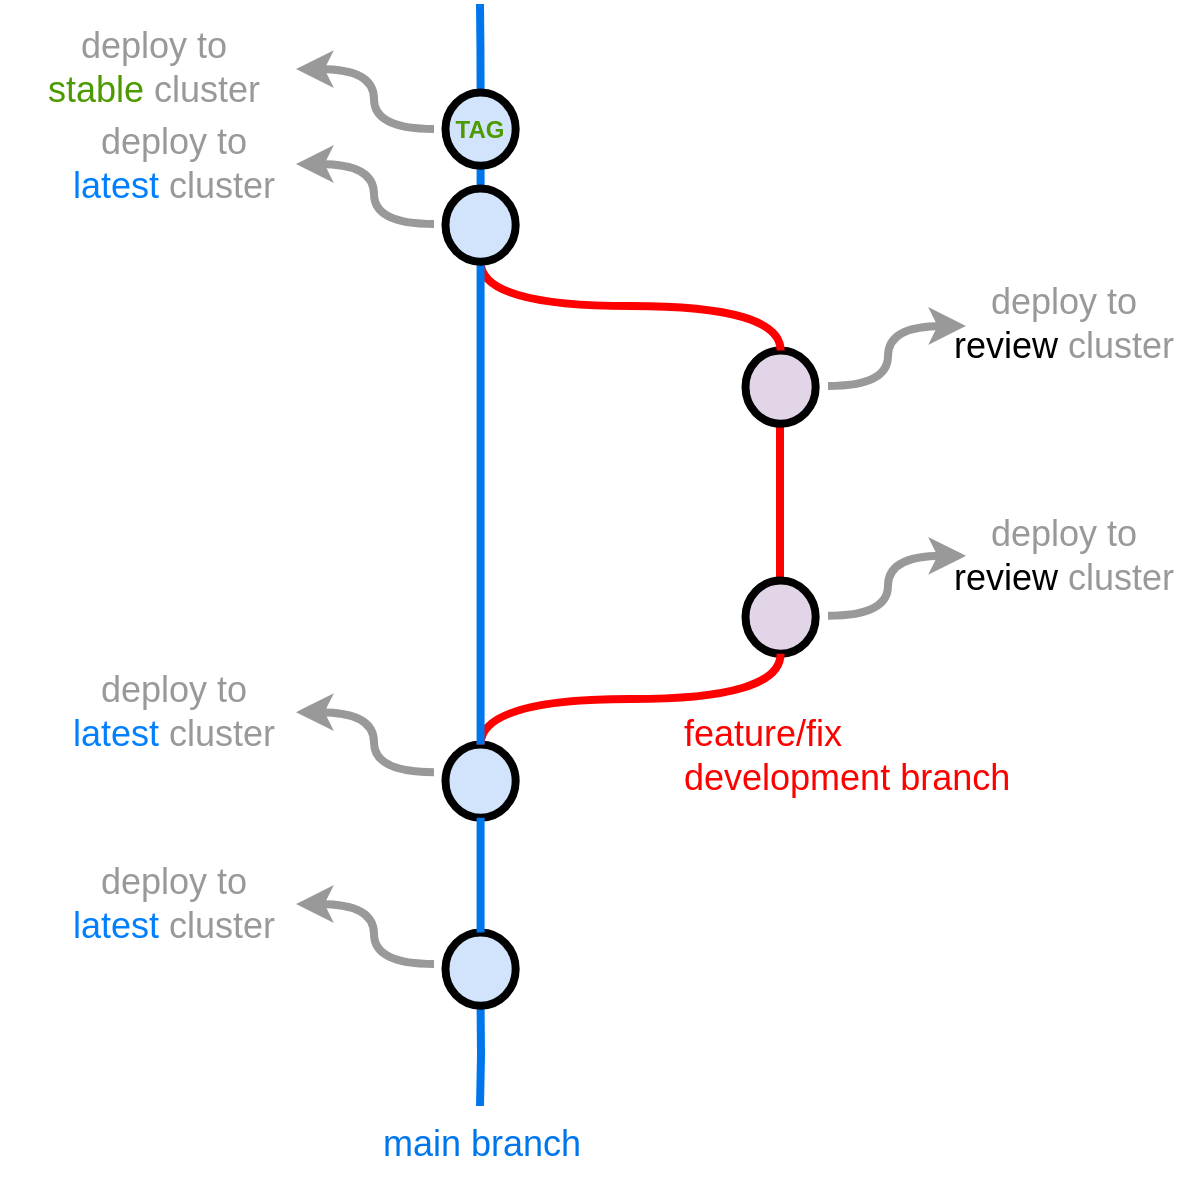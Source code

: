 <mxfile version="20.8.16" type="device"><diagram id="WI9T0HZ2pTsCkuznbFz-" name="Page-1"><mxGraphModel dx="-83" dy="781" grid="1" gridSize="10" guides="1" tooltips="1" connect="1" arrows="1" fold="1" page="1" pageScale="1" pageWidth="1169" pageHeight="827" math="0" shadow="0"><root><mxCell id="0"/><mxCell id="1" parent="0"/><mxCell id="-bOPuHLhmok3vP8kMxmB-167" value="&lt;div&gt;&lt;span&gt;feature/fix development branch&lt;/span&gt;&lt;/div&gt;" style="text;html=1;strokeColor=none;fillColor=none;align=left;verticalAlign=middle;whiteSpace=wrap;overflow=hidden;fontSize=18;fontStyle=0;fontColor=#FF0000;rotation=0;container=0;" parent="1" vertex="1"><mxGeometry x="1632.29" y="416.08" width="167.71" height="60" as="geometry"/></mxCell><mxCell id="-bOPuHLhmok3vP8kMxmB-178" value="&lt;font style=&quot;font-size: 18px&quot;&gt;&lt;font color=&quot;#0076ed&quot; style=&quot;font-size: 18px&quot;&gt;main branch&lt;/font&gt;&lt;br style=&quot;font-size: 18px&quot;&gt;&lt;/font&gt;" style="text;html=1;strokeColor=none;fillColor=none;align=center;verticalAlign=middle;whiteSpace=wrap;overflow=hidden;fontSize=18;fontStyle=0;fontColor=#009900;rotation=0;container=0;" parent="1" vertex="1"><mxGeometry x="1460.52" y="620" width="143.54" height="40" as="geometry"/></mxCell><mxCell id="-bOPuHLhmok3vP8kMxmB-160" value="" style="edgeStyle=orthogonalEdgeStyle;curved=1;rounded=0;orthogonalLoop=1;jettySize=auto;html=1;endArrow=none;endFill=0;strokeWidth=4;fontFamily=Courier New;fontSize=18;strokeColor=#0076ED;startArrow=none;" parent="1" source="K2WvmCvQsUwjhfX-sAT7-8" edge="1"><mxGeometry x="1068" y="222" as="geometry"><mxPoint x="1532" y="70" as="targetPoint"/></mxGeometry></mxCell><mxCell id="-bOPuHLhmok3vP8kMxmB-166" style="edgeStyle=orthogonalEdgeStyle;curved=1;rounded=0;html=1;exitX=1;exitY=0.5;exitPerimeter=0;endArrow=none;endFill=0;jettySize=auto;orthogonalLoop=1;strokeWidth=4;fontSize=18;exitDx=0;exitDy=0;strokeColor=#FF0000;fontColor=#FF0000;" parent="1" edge="1"><mxGeometry x="1126" y="127" as="geometry"><mxPoint x="1682" y="357" as="sourcePoint"/><mxPoint x="1682" y="280" as="targetPoint"/><Array as="points"><mxPoint x="1682" y="280"/></Array></mxGeometry></mxCell><mxCell id="-bOPuHLhmok3vP8kMxmB-161" value="" style="edgeStyle=orthogonalEdgeStyle;rounded=0;html=1;jettySize=auto;orthogonalLoop=1;strokeWidth=4;endArrow=none;endFill=0;strokeColor=#0076ED;fontSize=18;" parent="1" target="-bOPuHLhmok3vP8kMxmB-157" edge="1"><mxGeometry x="1532" y="730" as="geometry"><mxPoint x="1532" y="621" as="sourcePoint"/></mxGeometry></mxCell><mxCell id="-bOPuHLhmok3vP8kMxmB-162" value="" style="verticalLabelPosition=bottom;verticalAlign=top;html=1;strokeWidth=4;shape=mxgraph.flowchart.on-page_reference;plain-purple;gradientColor=none;strokeColor=#000000;rotation=-90;container=0;fontSize=18;" parent="1" vertex="1"><mxGeometry x="1664" y="359" width="36.585" height="35.085" as="geometry"/></mxCell><mxCell id="-bOPuHLhmok3vP8kMxmB-165" value="" style="verticalLabelPosition=bottom;verticalAlign=top;html=1;strokeWidth=4;shape=mxgraph.flowchart.on-page_reference;plain-purple;gradientColor=none;strokeColor=#000000;rotation=-90;container=0;fontSize=18;" parent="1" vertex="1"><mxGeometry x="1664" y="244" width="36.585" height="35.085" as="geometry"/></mxCell><mxCell id="-bOPuHLhmok3vP8kMxmB-164" style="edgeStyle=orthogonalEdgeStyle;curved=1;rounded=0;html=1;exitX=1;exitY=0.5;exitPerimeter=0;entryX=0;entryY=0.5;entryPerimeter=0;endArrow=none;endFill=0;jettySize=auto;orthogonalLoop=1;strokeWidth=4;fontSize=18;entryDx=0;entryDy=0;strokeColor=#FF0000;fontColor=#FF0000;" parent="1" source="-bOPuHLhmok3vP8kMxmB-165" target="-bOPuHLhmok3vP8kMxmB-158" edge="1"><mxGeometry x="1091" y="73" as="geometry"><mxPoint x="1555" y="105" as="targetPoint"/></mxGeometry></mxCell><mxCell id="-bOPuHLhmok3vP8kMxmB-176" value="" style="verticalLabelPosition=bottom;verticalAlign=top;html=1;strokeWidth=4;shape=mxgraph.flowchart.on-page_reference;plain-blue;gradientColor=none;strokeColor=#000000;rotation=-90;container=0;fillColor=#D1E4FC;fontSize=18;" parent="1" vertex="1"><mxGeometry x="1514" y="441" width="36.585" height="35.085" as="geometry"/></mxCell><mxCell id="-bOPuHLhmok3vP8kMxmB-163" style="edgeStyle=orthogonalEdgeStyle;curved=1;rounded=0;html=1;entryX=0;entryY=0.5;entryPerimeter=0;endArrow=none;endFill=0;jettySize=auto;orthogonalLoop=1;strokeWidth=4;fontSize=18;exitX=1;exitY=0.5;exitDx=0;exitDy=0;exitPerimeter=0;strokeColor=#FF0000;fontColor=#FF0000;" parent="1" source="-bOPuHLhmok3vP8kMxmB-176" target="-bOPuHLhmok3vP8kMxmB-162" edge="1"><mxGeometry x="958" y="114" as="geometry"><mxPoint x="1532" y="494" as="sourcePoint"/></mxGeometry></mxCell><mxCell id="-bOPuHLhmok3vP8kMxmB-159" value="" style="edgeStyle=orthogonalEdgeStyle;curved=1;rounded=0;orthogonalLoop=1;jettySize=auto;html=1;endArrow=none;endFill=0;strokeWidth=4;fontFamily=Courier New;fontSize=18;exitX=1;exitY=0.5;exitDx=0;exitDy=0;exitPerimeter=0;strokeColor=#0076ED;" parent="1" source="-bOPuHLhmok3vP8kMxmB-176" target="-bOPuHLhmok3vP8kMxmB-158" edge="1"><mxGeometry x="1068" y="278" as="geometry"><mxPoint x="1532" y="313" as="sourcePoint"/></mxGeometry></mxCell><mxCell id="-bOPuHLhmok3vP8kMxmB-157" value="" style="verticalLabelPosition=bottom;verticalAlign=top;html=1;strokeWidth=4;shape=mxgraph.flowchart.on-page_reference;plain-blue;gradientColor=none;strokeColor=#000000;rotation=-90;container=0;fillColor=#D1E4FC;fontSize=18;" parent="1" vertex="1"><mxGeometry x="1514" y="535" width="36.585" height="35.085" as="geometry"/></mxCell><mxCell id="-bOPuHLhmok3vP8kMxmB-177" value="" style="edgeStyle=orthogonalEdgeStyle;curved=1;rounded=0;orthogonalLoop=1;jettySize=auto;html=1;endArrow=none;endFill=0;strokeWidth=4;fontFamily=Courier New;fontSize=18;exitX=1;exitY=0.5;exitDx=0;exitDy=0;exitPerimeter=0;entryX=0;entryY=0.5;entryDx=0;entryDy=0;entryPerimeter=0;strokeColor=#0076ED;" parent="1" source="-bOPuHLhmok3vP8kMxmB-157" target="-bOPuHLhmok3vP8kMxmB-176" edge="1"><mxGeometry x="1244" y="522" as="geometry"><mxPoint x="1709" y="698" as="sourcePoint"/><mxPoint x="1726" y="570" as="targetPoint"/></mxGeometry></mxCell><mxCell id="K2WvmCvQsUwjhfX-sAT7-2" value="" style="curved=1;endArrow=classic;html=1;rounded=0;strokeWidth=4;fontColor=none;noLabel=1;strokeColor=#999999;" parent="1" edge="1"><mxGeometry width="50" height="50" relative="1" as="geometry"><mxPoint x="1509" y="550" as="sourcePoint"/><mxPoint x="1440" y="520" as="targetPoint"/><Array as="points"><mxPoint x="1479" y="550"/><mxPoint x="1479" y="520"/></Array></mxGeometry></mxCell><mxCell id="K2WvmCvQsUwjhfX-sAT7-4" value="" style="curved=1;endArrow=classic;html=1;rounded=0;strokeWidth=4;strokeColor=#999999;fontColor=none;" parent="1" edge="1"><mxGeometry width="50" height="50" relative="1" as="geometry"><mxPoint x="1509" y="454.08" as="sourcePoint"/><mxPoint x="1440" y="424.08" as="targetPoint"/><Array as="points"><mxPoint x="1479" y="454.08"/><mxPoint x="1479" y="424.08"/></Array></mxGeometry></mxCell><mxCell id="K2WvmCvQsUwjhfX-sAT7-6" value="" style="curved=1;endArrow=classic;html=1;rounded=0;strokeWidth=4;strokeColor=#999999;fontColor=none;" parent="1" edge="1"><mxGeometry width="50" height="50" relative="1" as="geometry"><mxPoint x="1509" y="180" as="sourcePoint"/><mxPoint x="1440" y="150" as="targetPoint"/><Array as="points"><mxPoint x="1479" y="180"/><mxPoint x="1479" y="150"/></Array></mxGeometry></mxCell><mxCell id="K2WvmCvQsUwjhfX-sAT7-7" value="&lt;font style=&quot;font-size: 18px&quot;&gt;&lt;font&gt;&lt;font style=&quot;font-size: 18px&quot;&gt;deploy to&lt;br&gt;&lt;/font&gt;&lt;font color=&quot;#007fff&quot;&gt;latest&amp;nbsp;&lt;/font&gt;cluster&lt;/font&gt;&lt;br style=&quot;font-size: 18px&quot;&gt;&lt;/font&gt;" style="text;html=1;strokeColor=none;fillColor=none;align=center;verticalAlign=middle;whiteSpace=wrap;overflow=hidden;fontSize=18;fontStyle=0;fontColor=#999999;rotation=0;container=0;" parent="1" vertex="1"><mxGeometry x="1312" y="124.54" width="133.54" height="50" as="geometry"/></mxCell><mxCell id="K2WvmCvQsUwjhfX-sAT7-9" value="" style="edgeStyle=orthogonalEdgeStyle;curved=1;rounded=0;orthogonalLoop=1;jettySize=auto;html=1;endArrow=none;endFill=0;strokeWidth=4;fontFamily=Courier New;fontSize=18;strokeColor=#0076ED;" parent="1" source="-bOPuHLhmok3vP8kMxmB-158" target="K2WvmCvQsUwjhfX-sAT7-8" edge="1"><mxGeometry x="1068" y="222" as="geometry"><mxPoint x="1532" y="70" as="targetPoint"/><mxPoint x="1532.304" y="162.25" as="sourcePoint"/></mxGeometry></mxCell><mxCell id="K2WvmCvQsUwjhfX-sAT7-8" value="" style="verticalLabelPosition=bottom;verticalAlign=top;html=1;strokeWidth=4;shape=mxgraph.flowchart.on-page_reference;plain-blue;gradientColor=none;strokeColor=#000000;rotation=-90;container=0;fillColor=#D1E4FC;fontSize=18;" parent="1" vertex="1"><mxGeometry x="1514" y="115.0" width="36.585" height="35.085" as="geometry"/></mxCell><mxCell id="-bOPuHLhmok3vP8kMxmB-158" value="" style="verticalLabelPosition=bottom;verticalAlign=top;html=1;strokeWidth=4;shape=mxgraph.flowchart.on-page_reference;plain-blue;gradientColor=none;strokeColor=#000000;rotation=-90;container=0;fillColor=#D1E4FC;fontSize=18;" parent="1" vertex="1"><mxGeometry x="1514" y="163" width="36.585" height="35.085" as="geometry"/></mxCell><mxCell id="K2WvmCvQsUwjhfX-sAT7-10" value="TAG" style="text;html=1;strokeColor=none;fillColor=none;align=center;verticalAlign=middle;whiteSpace=wrap;rounded=0;fontColor=#4D9900;fontStyle=1" parent="1" vertex="1"><mxGeometry x="1517.29" y="122.54" width="30" height="20" as="geometry"/></mxCell><mxCell id="K2WvmCvQsUwjhfX-sAT7-12" value="" style="curved=1;endArrow=classic;html=1;rounded=0;strokeWidth=4;strokeColor=#999999;fontColor=none;" parent="1" edge="1"><mxGeometry width="50" height="50" relative="1" as="geometry"><mxPoint x="1509" y="132.54" as="sourcePoint"/><mxPoint x="1440" y="102.54" as="targetPoint"/><Array as="points"><mxPoint x="1479" y="132.54"/><mxPoint x="1479" y="102.54"/></Array></mxGeometry></mxCell><mxCell id="K2WvmCvQsUwjhfX-sAT7-13" value="&lt;font style=&quot;font-size: 18px&quot;&gt;&lt;font&gt;&lt;font style=&quot;font-size: 18px&quot;&gt;deploy to&lt;br&gt;&lt;/font&gt;&lt;font color=&quot;#4d9900&quot;&gt;stable&amp;nbsp;&lt;/font&gt;cluster&lt;/font&gt;&lt;br style=&quot;font-size: 18px&quot;&gt;&lt;/font&gt;" style="text;html=1;strokeColor=none;fillColor=none;align=center;verticalAlign=middle;whiteSpace=wrap;overflow=hidden;fontSize=18;fontStyle=0;fontColor=#999999;rotation=0;container=0;" parent="1" vertex="1"><mxGeometry x="1292" y="76.54" width="153.54" height="50" as="geometry"/></mxCell><mxCell id="K2WvmCvQsUwjhfX-sAT7-14" value="" style="curved=1;endArrow=classic;html=1;rounded=0;strokeWidth=4;strokeColor=#999999;fontColor=none;" parent="1" edge="1"><mxGeometry width="50" height="50" relative="1" as="geometry"><mxPoint x="1706" y="261" as="sourcePoint"/><mxPoint x="1775" y="231" as="targetPoint"/><Array as="points"><mxPoint x="1736" y="261"/><mxPoint x="1736" y="231"/></Array></mxGeometry></mxCell><mxCell id="K2WvmCvQsUwjhfX-sAT7-15" value="&lt;font style=&quot;font-size: 18px&quot;&gt;&lt;font&gt;&lt;font style=&quot;font-size: 18px&quot;&gt;deploy to&lt;br&gt;&lt;/font&gt;&lt;font color=&quot;#000000&quot;&gt;review&amp;nbsp;&lt;/font&gt;cluster&lt;/font&gt;&lt;br style=&quot;font-size: 18px&quot;&gt;&lt;/font&gt;" style="text;html=1;strokeColor=none;fillColor=none;align=center;verticalAlign=middle;whiteSpace=wrap;overflow=hidden;fontSize=18;fontStyle=0;fontColor=#999999;rotation=0;container=0;flipH=1;" parent="1" vertex="1"><mxGeometry x="1767" y="205.08" width="114" height="50" as="geometry"/></mxCell><mxCell id="K2WvmCvQsUwjhfX-sAT7-16" value="" style="curved=1;endArrow=classic;html=1;rounded=0;strokeWidth=4;strokeColor=#999999;fontColor=none;" parent="1" edge="1"><mxGeometry width="50" height="50" relative="1" as="geometry"><mxPoint x="1706" y="375.92" as="sourcePoint"/><mxPoint x="1775" y="345.92" as="targetPoint"/><Array as="points"><mxPoint x="1736" y="375.92"/><mxPoint x="1736" y="345.92"/></Array></mxGeometry></mxCell><mxCell id="K2WvmCvQsUwjhfX-sAT7-17" value="&lt;font style=&quot;font-size: 18px&quot;&gt;&lt;font&gt;&lt;font style=&quot;font-size: 18px&quot;&gt;deploy to&lt;br&gt;&lt;/font&gt;&lt;font color=&quot;#000000&quot;&gt;review&amp;nbsp;&lt;/font&gt;cluster&lt;/font&gt;&lt;br style=&quot;font-size: 18px&quot;&gt;&lt;/font&gt;" style="text;html=1;strokeColor=none;fillColor=none;align=center;verticalAlign=middle;whiteSpace=wrap;overflow=hidden;fontSize=18;fontStyle=0;fontColor=#999999;rotation=0;container=0;flipH=1;" parent="1" vertex="1"><mxGeometry x="1767" y="321" width="114" height="50" as="geometry"/></mxCell><mxCell id="K2WvmCvQsUwjhfX-sAT7-20" value="&lt;font style=&quot;font-size: 18px&quot;&gt;&lt;font&gt;&lt;font style=&quot;font-size: 18px&quot;&gt;deploy to&lt;br&gt;&lt;/font&gt;&lt;font color=&quot;#007fff&quot;&gt;latest&amp;nbsp;&lt;/font&gt;cluster&lt;/font&gt;&lt;br style=&quot;font-size: 18px&quot;&gt;&lt;/font&gt;" style="text;html=1;strokeColor=none;fillColor=none;align=center;verticalAlign=middle;whiteSpace=wrap;overflow=hidden;fontSize=18;fontStyle=0;fontColor=#999999;rotation=0;container=0;" parent="1" vertex="1"><mxGeometry x="1312" y="399.08" width="133.54" height="50" as="geometry"/></mxCell><mxCell id="K2WvmCvQsUwjhfX-sAT7-21" value="&lt;font style=&quot;font-size: 18px&quot;&gt;&lt;font&gt;&lt;font style=&quot;font-size: 18px&quot;&gt;deploy to&lt;br&gt;&lt;/font&gt;&lt;font color=&quot;#007fff&quot;&gt;latest&amp;nbsp;&lt;/font&gt;cluster&lt;/font&gt;&lt;br style=&quot;font-size: 18px&quot;&gt;&lt;/font&gt;" style="text;html=1;strokeColor=none;fillColor=none;align=center;verticalAlign=middle;whiteSpace=wrap;overflow=hidden;fontSize=18;fontStyle=0;fontColor=#999999;rotation=0;container=0;" parent="1" vertex="1"><mxGeometry x="1312" y="495.0" width="133.54" height="50" as="geometry"/></mxCell></root></mxGraphModel></diagram></mxfile>